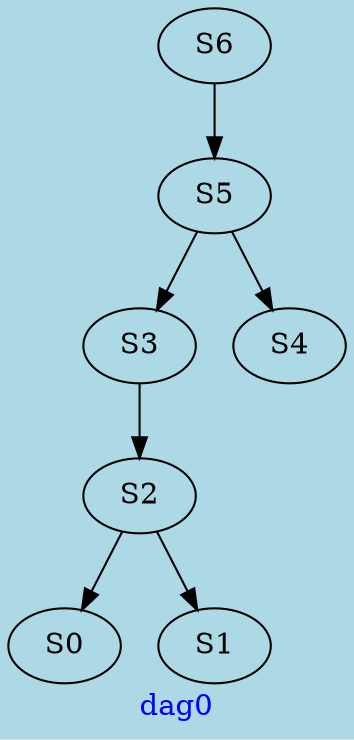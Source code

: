 digraph G{
graph [ label = "dag0" , fontcolor = "blue" , bgcolor = "lightblue" ];
S0;
S1;
S2;
S3;
S4;
S5;
S6;
S2->S0;
S2->S1;
S3->S2;
S5->S3;
S5->S4;
S6->S5;
}
